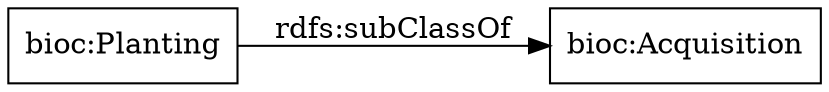 digraph ar2dtool_diagram { 
rankdir=LR;
size="1000"
node [shape = rectangle, color="black"]; "bioc:Planting" "bioc:Acquisition" ; /*classes style*/
	"bioc:Planting" -> "bioc:Acquisition" [ label = "rdfs:subClassOf" ];

}
